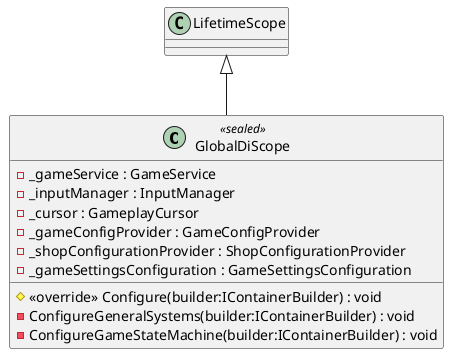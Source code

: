 @startuml
class GlobalDiScope <<sealed>> {
    - _gameService : GameService
    - _inputManager : InputManager
    - _cursor : GameplayCursor
    - _gameConfigProvider : GameConfigProvider
    - _shopConfigurationProvider : ShopConfigurationProvider
    - _gameSettingsConfiguration : GameSettingsConfiguration
    # <<override>> Configure(builder:IContainerBuilder) : void
    - ConfigureGeneralSystems(builder:IContainerBuilder) : void
    - ConfigureGameStateMachine(builder:IContainerBuilder) : void
}
LifetimeScope <|-- GlobalDiScope
@enduml
